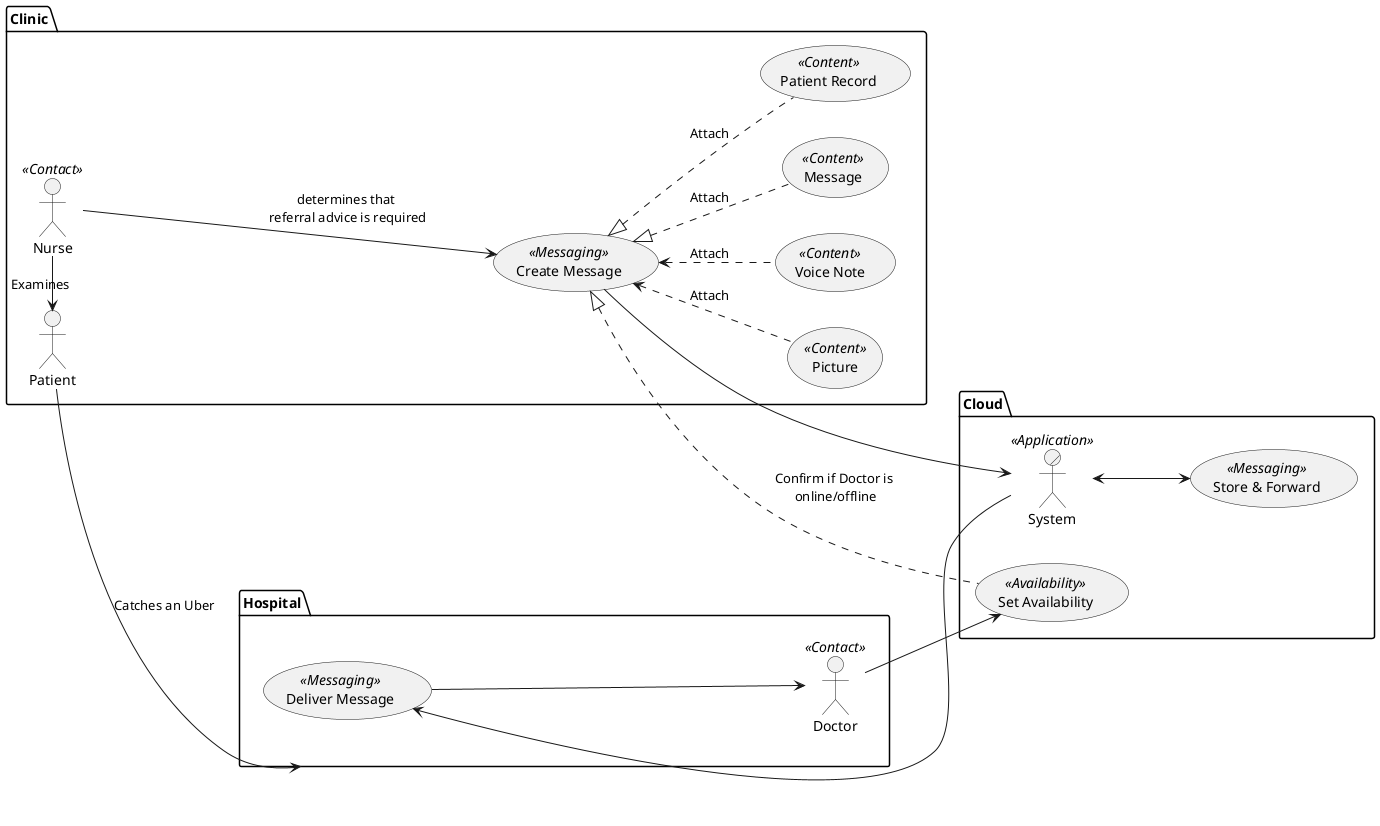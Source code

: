 @startuml
left to right direction
package Clinic {
  actor Nurse << Contact >> as laura
  actor "Patient" as fred
  (Create Message) as (msg_create) << Messaging >>
  usecase "Picture" as msg_picture << Content >>
  usecase "Voice Note" as msg_voice_note << Content >>
  usecase "Message" as msg_note << Content >>
  usecase "Patient Record" as msg_records << Content >>
  (msg_create) <.. (msg_picture) : Attach
  (msg_create) <.. (msg_voice_note) : Attach
  (msg_create) <|.. (msg_records) : Attach
  (msg_create) <|.. (msg_note) : Attach
}

package Hospital {
  actor Doctor << Contact >> as mary 
  usecase "Deliver Message" as msg_deliver << Messaging >>
}

package Cloud {
  usecase "Store & Forward" as msg_server << Messaging >>
  :System:/ as Server << Application >>
  usecase "Set Availability" as doctor_online << Availability >>
  (msg_create) <|.. (doctor_online) : Confirm if Doctor is \nonline/offline
  mary --> (doctor_online)
}


laura ---> (msg_create) : determines that \nreferral advice is required
(msg_create) ---> Server
Server <--> (msg_server)
Server --> (msg_deliver)
(msg_deliver) ---> mary

laura -> fred : Examines

fred --> Hospital : Catches an Uber
@enduml
